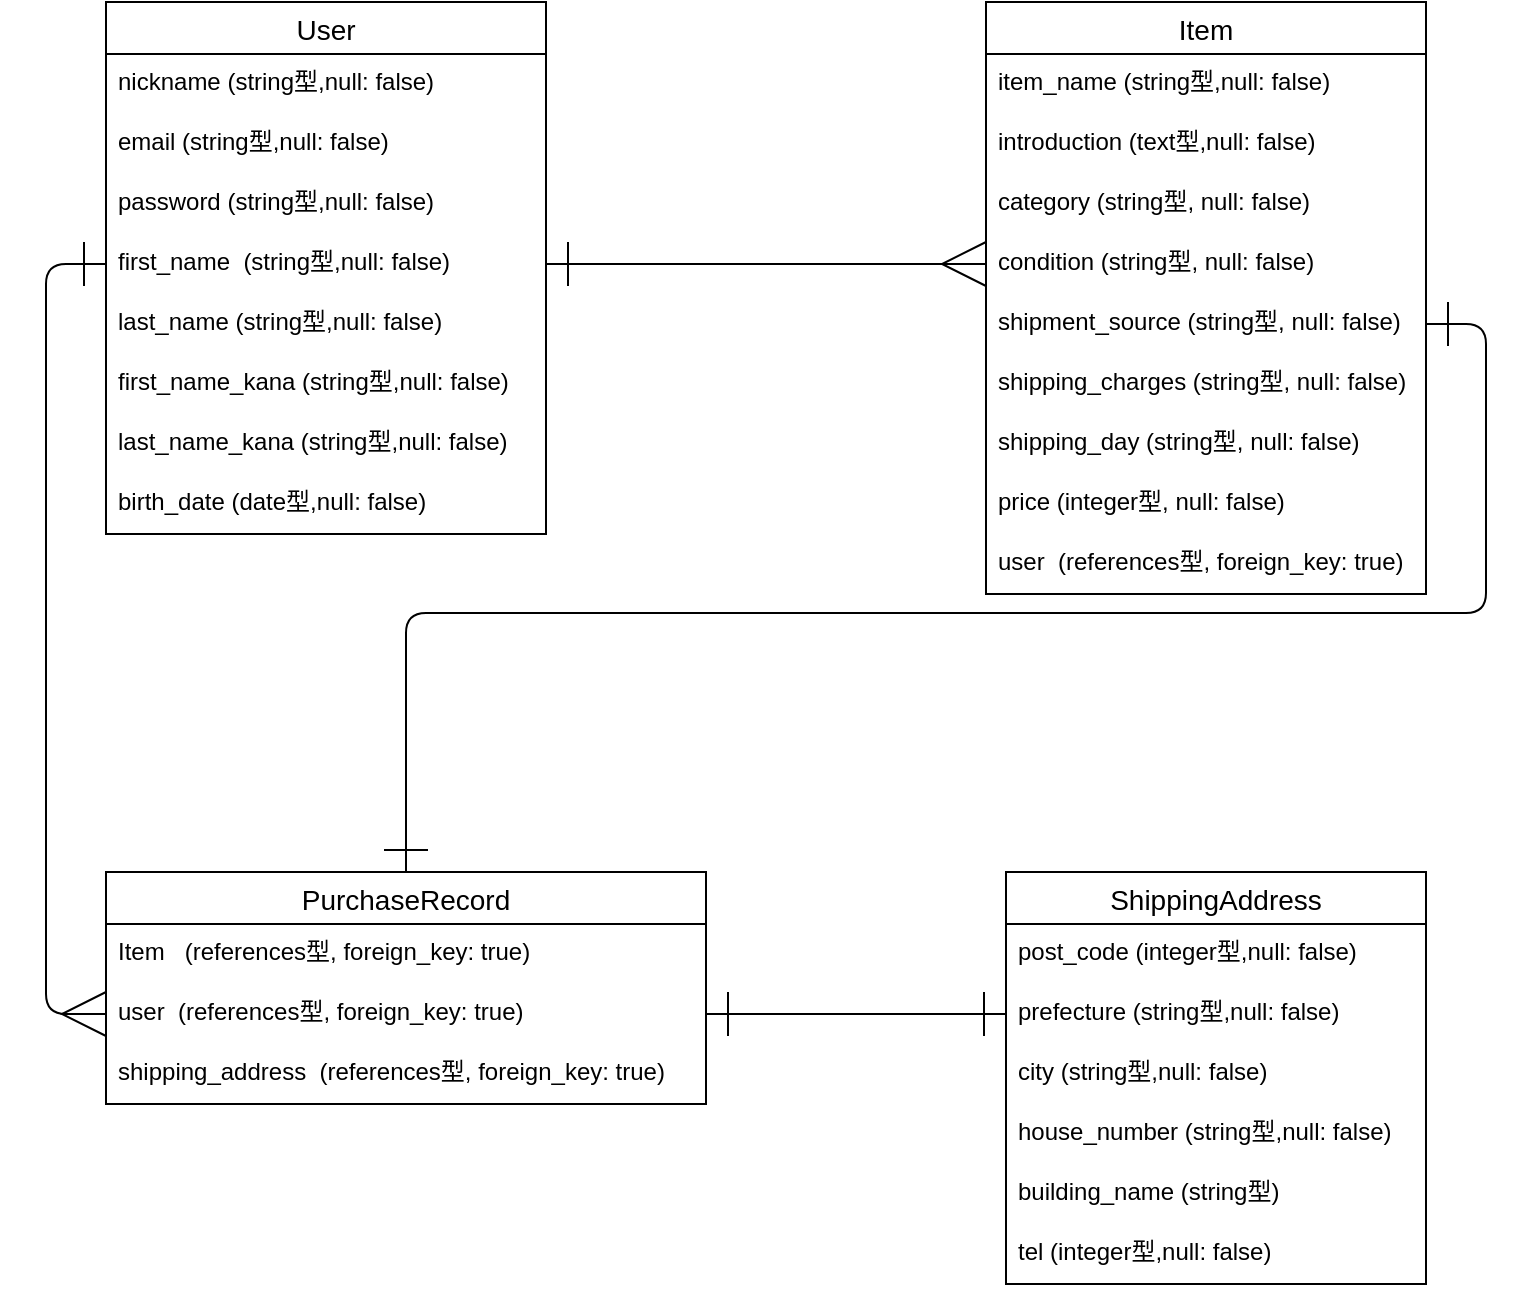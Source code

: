 <mxfile version="13.10.0" type="embed">
    <diagram id="6H3XNWaFJNBFcgjw_Us-" name="ページ1">
        <mxGraphModel dx="968" dy="830" grid="1" gridSize="10" guides="1" tooltips="1" connect="1" arrows="1" fold="1" page="1" pageScale="1" pageWidth="850" pageHeight="1100" math="0" shadow="0">
            <root>
                <mxCell id="0"/>
                <mxCell id="1" parent="0"/>
                <mxCell id="nMaaSXPeGSdAkTmcAMBx-32" value="User" style="swimlane;fontStyle=0;childLayout=stackLayout;horizontal=1;startSize=26;horizontalStack=0;resizeParent=1;resizeParentMax=0;resizeLast=0;collapsible=1;marginBottom=0;align=center;fontSize=14;" parent="1" vertex="1">
                    <mxGeometry x="70" y="5" width="220" height="266" as="geometry"/>
                </mxCell>
                <mxCell id="nMaaSXPeGSdAkTmcAMBx-33" value="nickname (string型,null: false)" style="text;strokeColor=none;fillColor=none;spacingLeft=4;spacingRight=4;overflow=hidden;rotatable=0;points=[[0,0.5],[1,0.5]];portConstraint=eastwest;fontSize=12;" parent="nMaaSXPeGSdAkTmcAMBx-32" vertex="1">
                    <mxGeometry y="26" width="220" height="30" as="geometry"/>
                </mxCell>
                <mxCell id="nMaaSXPeGSdAkTmcAMBx-35" value="email (string型,null: false)" style="text;strokeColor=none;fillColor=none;spacingLeft=4;spacingRight=4;overflow=hidden;rotatable=0;points=[[0,0.5],[1,0.5]];portConstraint=eastwest;fontSize=12;" parent="nMaaSXPeGSdAkTmcAMBx-32" vertex="1">
                    <mxGeometry y="56" width="220" height="30" as="geometry"/>
                </mxCell>
                <mxCell id="nMaaSXPeGSdAkTmcAMBx-62" value="password (string型,null: false)" style="text;strokeColor=none;fillColor=none;spacingLeft=4;spacingRight=4;overflow=hidden;rotatable=0;points=[[0,0.5],[1,0.5]];portConstraint=eastwest;fontSize=12;" parent="nMaaSXPeGSdAkTmcAMBx-32" vertex="1">
                    <mxGeometry y="86" width="220" height="30" as="geometry"/>
                </mxCell>
                <mxCell id="nMaaSXPeGSdAkTmcAMBx-64" value="first_name  (string型,null: false)" style="text;strokeColor=none;fillColor=none;spacingLeft=4;spacingRight=4;overflow=hidden;rotatable=0;points=[[0,0.5],[1,0.5]];portConstraint=eastwest;fontSize=12;" parent="nMaaSXPeGSdAkTmcAMBx-32" vertex="1">
                    <mxGeometry y="116" width="220" height="30" as="geometry"/>
                </mxCell>
                <mxCell id="nMaaSXPeGSdAkTmcAMBx-65" value="last_name (string型,null: false)" style="text;strokeColor=none;fillColor=none;spacingLeft=4;spacingRight=4;overflow=hidden;rotatable=0;points=[[0,0.5],[1,0.5]];portConstraint=eastwest;fontSize=12;" parent="nMaaSXPeGSdAkTmcAMBx-32" vertex="1">
                    <mxGeometry y="146" width="220" height="30" as="geometry"/>
                </mxCell>
                <mxCell id="nMaaSXPeGSdAkTmcAMBx-67" value="first_name_kana (string型,null: false)" style="text;strokeColor=none;fillColor=none;spacingLeft=4;spacingRight=4;overflow=hidden;rotatable=0;points=[[0,0.5],[1,0.5]];portConstraint=eastwest;fontSize=12;" parent="nMaaSXPeGSdAkTmcAMBx-32" vertex="1">
                    <mxGeometry y="176" width="220" height="30" as="geometry"/>
                </mxCell>
                <mxCell id="nMaaSXPeGSdAkTmcAMBx-68" value="last_name_kana (string型,null: false)" style="text;strokeColor=none;fillColor=none;spacingLeft=4;spacingRight=4;overflow=hidden;rotatable=0;points=[[0,0.5],[1,0.5]];portConstraint=eastwest;fontSize=12;" parent="nMaaSXPeGSdAkTmcAMBx-32" vertex="1">
                    <mxGeometry y="206" width="220" height="30" as="geometry"/>
                </mxCell>
                <mxCell id="nMaaSXPeGSdAkTmcAMBx-69" value="birth_date (date型,null: false)" style="text;strokeColor=none;fillColor=none;spacingLeft=4;spacingRight=4;overflow=hidden;rotatable=0;points=[[0,0.5],[1,0.5]];portConstraint=eastwest;fontSize=12;" parent="nMaaSXPeGSdAkTmcAMBx-32" vertex="1">
                    <mxGeometry y="236" width="220" height="30" as="geometry"/>
                </mxCell>
                <mxCell id="nMaaSXPeGSdAkTmcAMBx-49" value="Item" style="swimlane;fontStyle=0;childLayout=stackLayout;horizontal=1;startSize=26;horizontalStack=0;resizeParent=1;resizeParentMax=0;resizeLast=0;collapsible=1;marginBottom=0;align=center;fontSize=14;" parent="1" vertex="1">
                    <mxGeometry x="510" y="5" width="220" height="296" as="geometry">
                        <mxRectangle x="510" y="5" width="60" height="26" as="alternateBounds"/>
                    </mxGeometry>
                </mxCell>
                <mxCell id="nMaaSXPeGSdAkTmcAMBx-50" value="item_name (string型,null: false)" style="text;strokeColor=none;fillColor=none;spacingLeft=4;spacingRight=4;overflow=hidden;rotatable=0;points=[[0,0.5],[1,0.5]];portConstraint=eastwest;fontSize=12;" parent="nMaaSXPeGSdAkTmcAMBx-49" vertex="1">
                    <mxGeometry y="26" width="220" height="30" as="geometry"/>
                </mxCell>
                <mxCell id="nMaaSXPeGSdAkTmcAMBx-51" value="introduction (text型,null: false)" style="text;strokeColor=none;fillColor=none;spacingLeft=4;spacingRight=4;overflow=hidden;rotatable=0;points=[[0,0.5],[1,0.5]];portConstraint=eastwest;fontSize=12;" parent="nMaaSXPeGSdAkTmcAMBx-49" vertex="1">
                    <mxGeometry y="56" width="220" height="30" as="geometry"/>
                </mxCell>
                <mxCell id="nMaaSXPeGSdAkTmcAMBx-52" value="category (string型, null: false)" style="text;strokeColor=none;fillColor=none;spacingLeft=4;spacingRight=4;overflow=hidden;rotatable=0;points=[[0,0.5],[1,0.5]];portConstraint=eastwest;fontSize=12;" parent="nMaaSXPeGSdAkTmcAMBx-49" vertex="1">
                    <mxGeometry y="86" width="220" height="30" as="geometry"/>
                </mxCell>
                <mxCell id="nMaaSXPeGSdAkTmcAMBx-72" value="condition (string型, null: false)" style="text;strokeColor=none;fillColor=none;spacingLeft=4;spacingRight=4;overflow=hidden;rotatable=0;points=[[0,0.5],[1,0.5]];portConstraint=eastwest;fontSize=12;" parent="nMaaSXPeGSdAkTmcAMBx-49" vertex="1">
                    <mxGeometry y="116" width="220" height="30" as="geometry"/>
                </mxCell>
                <mxCell id="nMaaSXPeGSdAkTmcAMBx-73" value="shipment_source (string型, null: false)" style="text;strokeColor=none;fillColor=none;spacingLeft=4;spacingRight=4;overflow=hidden;rotatable=0;points=[[0,0.5],[1,0.5]];portConstraint=eastwest;fontSize=12;" parent="nMaaSXPeGSdAkTmcAMBx-49" vertex="1">
                    <mxGeometry y="146" width="220" height="30" as="geometry"/>
                </mxCell>
                <mxCell id="nMaaSXPeGSdAkTmcAMBx-74" value="shipping_charges (string型, null: false)" style="text;strokeColor=none;fillColor=none;spacingLeft=4;spacingRight=4;overflow=hidden;rotatable=0;points=[[0,0.5],[1,0.5]];portConstraint=eastwest;fontSize=12;" parent="nMaaSXPeGSdAkTmcAMBx-49" vertex="1">
                    <mxGeometry y="176" width="220" height="30" as="geometry"/>
                </mxCell>
                <mxCell id="nMaaSXPeGSdAkTmcAMBx-75" value="shipping_day (string型, null: false)" style="text;strokeColor=none;fillColor=none;spacingLeft=4;spacingRight=4;overflow=hidden;rotatable=0;points=[[0,0.5],[1,0.5]];portConstraint=eastwest;fontSize=12;" parent="nMaaSXPeGSdAkTmcAMBx-49" vertex="1">
                    <mxGeometry y="206" width="220" height="30" as="geometry"/>
                </mxCell>
                <mxCell id="nMaaSXPeGSdAkTmcAMBx-76" value="price (integer型, null: false)" style="text;strokeColor=none;fillColor=none;spacingLeft=4;spacingRight=4;overflow=hidden;rotatable=0;points=[[0,0.5],[1,0.5]];portConstraint=eastwest;fontSize=12;" parent="nMaaSXPeGSdAkTmcAMBx-49" vertex="1">
                    <mxGeometry y="236" width="220" height="30" as="geometry"/>
                </mxCell>
                <mxCell id="nMaaSXPeGSdAkTmcAMBx-77" value="user  (references型, foreign_key: true)" style="text;strokeColor=none;fillColor=none;spacingLeft=4;spacingRight=4;overflow=hidden;rotatable=0;points=[[0,0.5],[1,0.5]];portConstraint=eastwest;fontSize=12;" parent="nMaaSXPeGSdAkTmcAMBx-49" vertex="1">
                    <mxGeometry y="266" width="220" height="30" as="geometry"/>
                </mxCell>
                <mxCell id="nMaaSXPeGSdAkTmcAMBx-53" value="PurchaseRecord" style="swimlane;fontStyle=0;childLayout=stackLayout;horizontal=1;startSize=26;horizontalStack=0;resizeParent=1;resizeParentMax=0;resizeLast=0;collapsible=1;marginBottom=0;align=center;fontSize=14;" parent="1" vertex="1">
                    <mxGeometry x="70" y="440" width="300" height="116" as="geometry"/>
                </mxCell>
                <mxCell id="nMaaSXPeGSdAkTmcAMBx-54" value="Item   (references型, foreign_key: true)" style="text;strokeColor=none;fillColor=none;spacingLeft=4;spacingRight=4;overflow=hidden;rotatable=0;points=[[0,0.5],[1,0.5]];portConstraint=eastwest;fontSize=12;" parent="nMaaSXPeGSdAkTmcAMBx-53" vertex="1">
                    <mxGeometry y="26" width="300" height="30" as="geometry"/>
                </mxCell>
                <mxCell id="nMaaSXPeGSdAkTmcAMBx-55" value="user  (references型, foreign_key: true)" style="text;strokeColor=none;fillColor=none;spacingLeft=4;spacingRight=4;overflow=hidden;rotatable=0;points=[[0,0.5],[1,0.5]];portConstraint=eastwest;fontSize=12;" parent="nMaaSXPeGSdAkTmcAMBx-53" vertex="1">
                    <mxGeometry y="56" width="300" height="30" as="geometry"/>
                </mxCell>
                <mxCell id="nMaaSXPeGSdAkTmcAMBx-101" value="shipping_address  (references型, foreign_key: true)" style="text;strokeColor=none;fillColor=none;spacingLeft=4;spacingRight=4;overflow=hidden;rotatable=0;points=[[0,0.5],[1,0.5]];portConstraint=eastwest;fontSize=12;" parent="nMaaSXPeGSdAkTmcAMBx-53" vertex="1">
                    <mxGeometry y="86" width="300" height="30" as="geometry"/>
                </mxCell>
                <mxCell id="nMaaSXPeGSdAkTmcAMBx-57" value="ShippingAddress" style="swimlane;fontStyle=0;childLayout=stackLayout;horizontal=1;startSize=26;horizontalStack=0;resizeParent=1;resizeParentMax=0;resizeLast=0;collapsible=1;marginBottom=0;align=center;fontSize=14;" parent="1" vertex="1">
                    <mxGeometry x="520" y="440" width="210" height="206" as="geometry"/>
                </mxCell>
                <mxCell id="nMaaSXPeGSdAkTmcAMBx-58" value="post_code (integer型,null: false)" style="text;strokeColor=none;fillColor=none;spacingLeft=4;spacingRight=4;overflow=hidden;rotatable=0;points=[[0,0.5],[1,0.5]];portConstraint=eastwest;fontSize=12;" parent="nMaaSXPeGSdAkTmcAMBx-57" vertex="1">
                    <mxGeometry y="26" width="210" height="30" as="geometry"/>
                </mxCell>
                <mxCell id="nMaaSXPeGSdAkTmcAMBx-59" value="prefecture (string型,null: false)" style="text;strokeColor=none;fillColor=none;spacingLeft=4;spacingRight=4;overflow=hidden;rotatable=0;points=[[0,0.5],[1,0.5]];portConstraint=eastwest;fontSize=12;" parent="nMaaSXPeGSdAkTmcAMBx-57" vertex="1">
                    <mxGeometry y="56" width="210" height="30" as="geometry"/>
                </mxCell>
                <mxCell id="nMaaSXPeGSdAkTmcAMBx-60" value="city (string型,null: false)" style="text;strokeColor=none;fillColor=none;spacingLeft=4;spacingRight=4;overflow=hidden;rotatable=0;points=[[0,0.5],[1,0.5]];portConstraint=eastwest;fontSize=12;" parent="nMaaSXPeGSdAkTmcAMBx-57" vertex="1">
                    <mxGeometry y="86" width="210" height="30" as="geometry"/>
                </mxCell>
                <mxCell id="nMaaSXPeGSdAkTmcAMBx-93" value="house_number (string型,null: false)" style="text;strokeColor=none;fillColor=none;spacingLeft=4;spacingRight=4;overflow=hidden;rotatable=0;points=[[0,0.5],[1,0.5]];portConstraint=eastwest;fontSize=12;" parent="nMaaSXPeGSdAkTmcAMBx-57" vertex="1">
                    <mxGeometry y="116" width="210" height="30" as="geometry"/>
                </mxCell>
                <mxCell id="nMaaSXPeGSdAkTmcAMBx-94" value="building_name (string型)" style="text;strokeColor=none;fillColor=none;spacingLeft=4;spacingRight=4;overflow=hidden;rotatable=0;points=[[0,0.5],[1,0.5]];portConstraint=eastwest;fontSize=12;" parent="nMaaSXPeGSdAkTmcAMBx-57" vertex="1">
                    <mxGeometry y="146" width="210" height="30" as="geometry"/>
                </mxCell>
                <mxCell id="nMaaSXPeGSdAkTmcAMBx-95" value="tel (integer型,null: false)" style="text;strokeColor=none;fillColor=none;spacingLeft=4;spacingRight=4;overflow=hidden;rotatable=0;points=[[0,0.5],[1,0.5]];portConstraint=eastwest;fontSize=12;" parent="nMaaSXPeGSdAkTmcAMBx-57" vertex="1">
                    <mxGeometry y="176" width="210" height="30" as="geometry"/>
                </mxCell>
                <mxCell id="nMaaSXPeGSdAkTmcAMBx-90" value="" style="edgeStyle=entityRelationEdgeStyle;fontSize=12;html=1;endArrow=ERone;startArrow=ERone;exitX=1;exitY=0.5;exitDx=0;exitDy=0;entryX=0;entryY=0.5;entryDx=0;entryDy=0;endSize=20;startSize=20;endFill=0;startFill=0;" parent="1" source="nMaaSXPeGSdAkTmcAMBx-55" target="nMaaSXPeGSdAkTmcAMBx-59" edge="1">
                    <mxGeometry width="100" height="100" relative="1" as="geometry">
                        <mxPoint x="410" y="450" as="sourcePoint"/>
                        <mxPoint x="510" y="350" as="targetPoint"/>
                    </mxGeometry>
                </mxCell>
                <mxCell id="nMaaSXPeGSdAkTmcAMBx-92" style="edgeStyle=orthogonalEdgeStyle;rounded=1;orthogonalLoop=1;jettySize=auto;html=1;exitX=1;exitY=0.5;exitDx=0;exitDy=0;entryX=0;entryY=0.5;entryDx=0;entryDy=0;startSize=20;endSize=20;endArrow=ERmany;endFill=0;startArrow=ERone;startFill=0;" parent="1" source="nMaaSXPeGSdAkTmcAMBx-64" target="nMaaSXPeGSdAkTmcAMBx-72" edge="1">
                    <mxGeometry relative="1" as="geometry"/>
                </mxCell>
                <mxCell id="nMaaSXPeGSdAkTmcAMBx-96" style="edgeStyle=orthogonalEdgeStyle;rounded=1;orthogonalLoop=1;jettySize=auto;html=1;exitX=0;exitY=0.5;exitDx=0;exitDy=0;entryX=0;entryY=0.5;entryDx=0;entryDy=0;startArrow=ERone;startFill=0;startSize=20;endArrow=ERmany;endFill=0;endSize=20;" parent="1" source="nMaaSXPeGSdAkTmcAMBx-64" target="nMaaSXPeGSdAkTmcAMBx-55" edge="1">
                    <mxGeometry relative="1" as="geometry"/>
                </mxCell>
                <mxCell id="nMaaSXPeGSdAkTmcAMBx-99" style="edgeStyle=orthogonalEdgeStyle;rounded=1;orthogonalLoop=1;jettySize=auto;html=1;exitX=1;exitY=0.5;exitDx=0;exitDy=0;startArrow=ERone;startFill=0;startSize=20;endArrow=ERone;endFill=0;endSize=20;" parent="1" source="nMaaSXPeGSdAkTmcAMBx-73" target="nMaaSXPeGSdAkTmcAMBx-53" edge="1">
                    <mxGeometry relative="1" as="geometry"/>
                </mxCell>
            </root>
        </mxGraphModel>
    </diagram>
</mxfile>